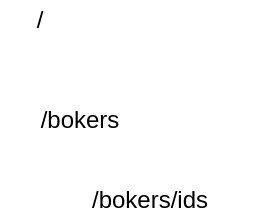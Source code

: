 <mxfile version="13.10.0" type="embed">
    <diagram id="mZCeulZorEx1Fo1UUlBn" name="Page-1">
        <mxGraphModel dx="535" dy="446" grid="1" gridSize="10" guides="1" tooltips="1" connect="1" arrows="1" fold="1" page="1" pageScale="1" pageWidth="827" pageHeight="1169" math="0" shadow="0">
            <root>
                <mxCell id="0"/>
                <mxCell id="1" parent="0"/>
                <mxCell id="2" value="/" style="text;html=1;strokeColor=none;fillColor=none;align=center;verticalAlign=middle;whiteSpace=wrap;rounded=0;" vertex="1" parent="1">
                    <mxGeometry x="100" y="120" width="40" height="20" as="geometry"/>
                </mxCell>
                <mxCell id="3" value="/bokers" style="text;html=1;strokeColor=none;fillColor=none;align=center;verticalAlign=middle;whiteSpace=wrap;rounded=0;" vertex="1" parent="1">
                    <mxGeometry x="120" y="170" width="40" height="20" as="geometry"/>
                </mxCell>
                <mxCell id="17" value="/bokers/ids" style="text;html=1;strokeColor=none;fillColor=none;align=center;verticalAlign=middle;whiteSpace=wrap;rounded=0;" vertex="1" parent="1">
                    <mxGeometry x="120" y="210" width="110" height="20" as="geometry"/>
                </mxCell>
            </root>
        </mxGraphModel>
    </diagram>
</mxfile>